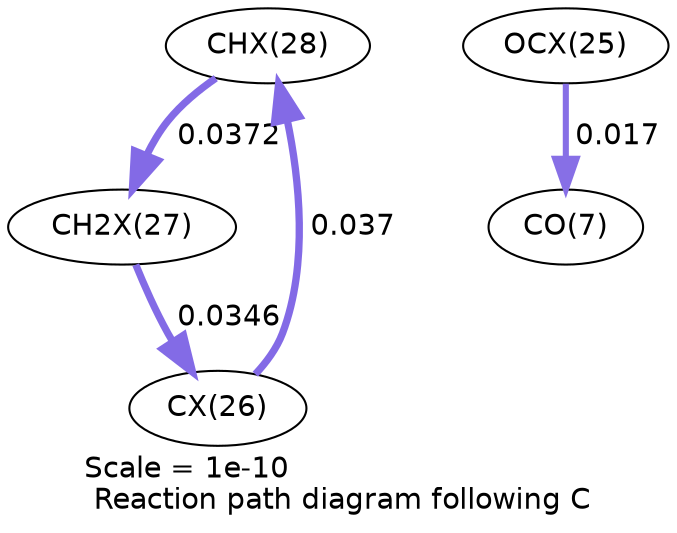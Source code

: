 digraph reaction_paths {
center=1;
s115 -> s114[fontname="Helvetica", penwidth=3.51, arrowsize=1.76, color="0.7, 0.537, 0.9"
, label=" 0.0372"];
s114 -> s113[fontname="Helvetica", penwidth=3.46, arrowsize=1.73, color="0.7, 0.535, 0.9"
, label=" 0.0346"];
s113 -> s115[fontname="Helvetica", penwidth=3.51, arrowsize=1.76, color="0.7, 0.537, 0.9"
, label=" 0.037"];
s112 -> s9[fontname="Helvetica", penwidth=2.92, arrowsize=1.46, color="0.7, 0.517, 0.9"
, label=" 0.017"];
s9 [ fontname="Helvetica", label="CO(7)"];
s112 [ fontname="Helvetica", label="OCX(25)"];
s113 [ fontname="Helvetica", label="CX(26)"];
s114 [ fontname="Helvetica", label="CH2X(27)"];
s115 [ fontname="Helvetica", label="CHX(28)"];
 label = "Scale = 1e-10\l Reaction path diagram following C";
 fontname = "Helvetica";
}
